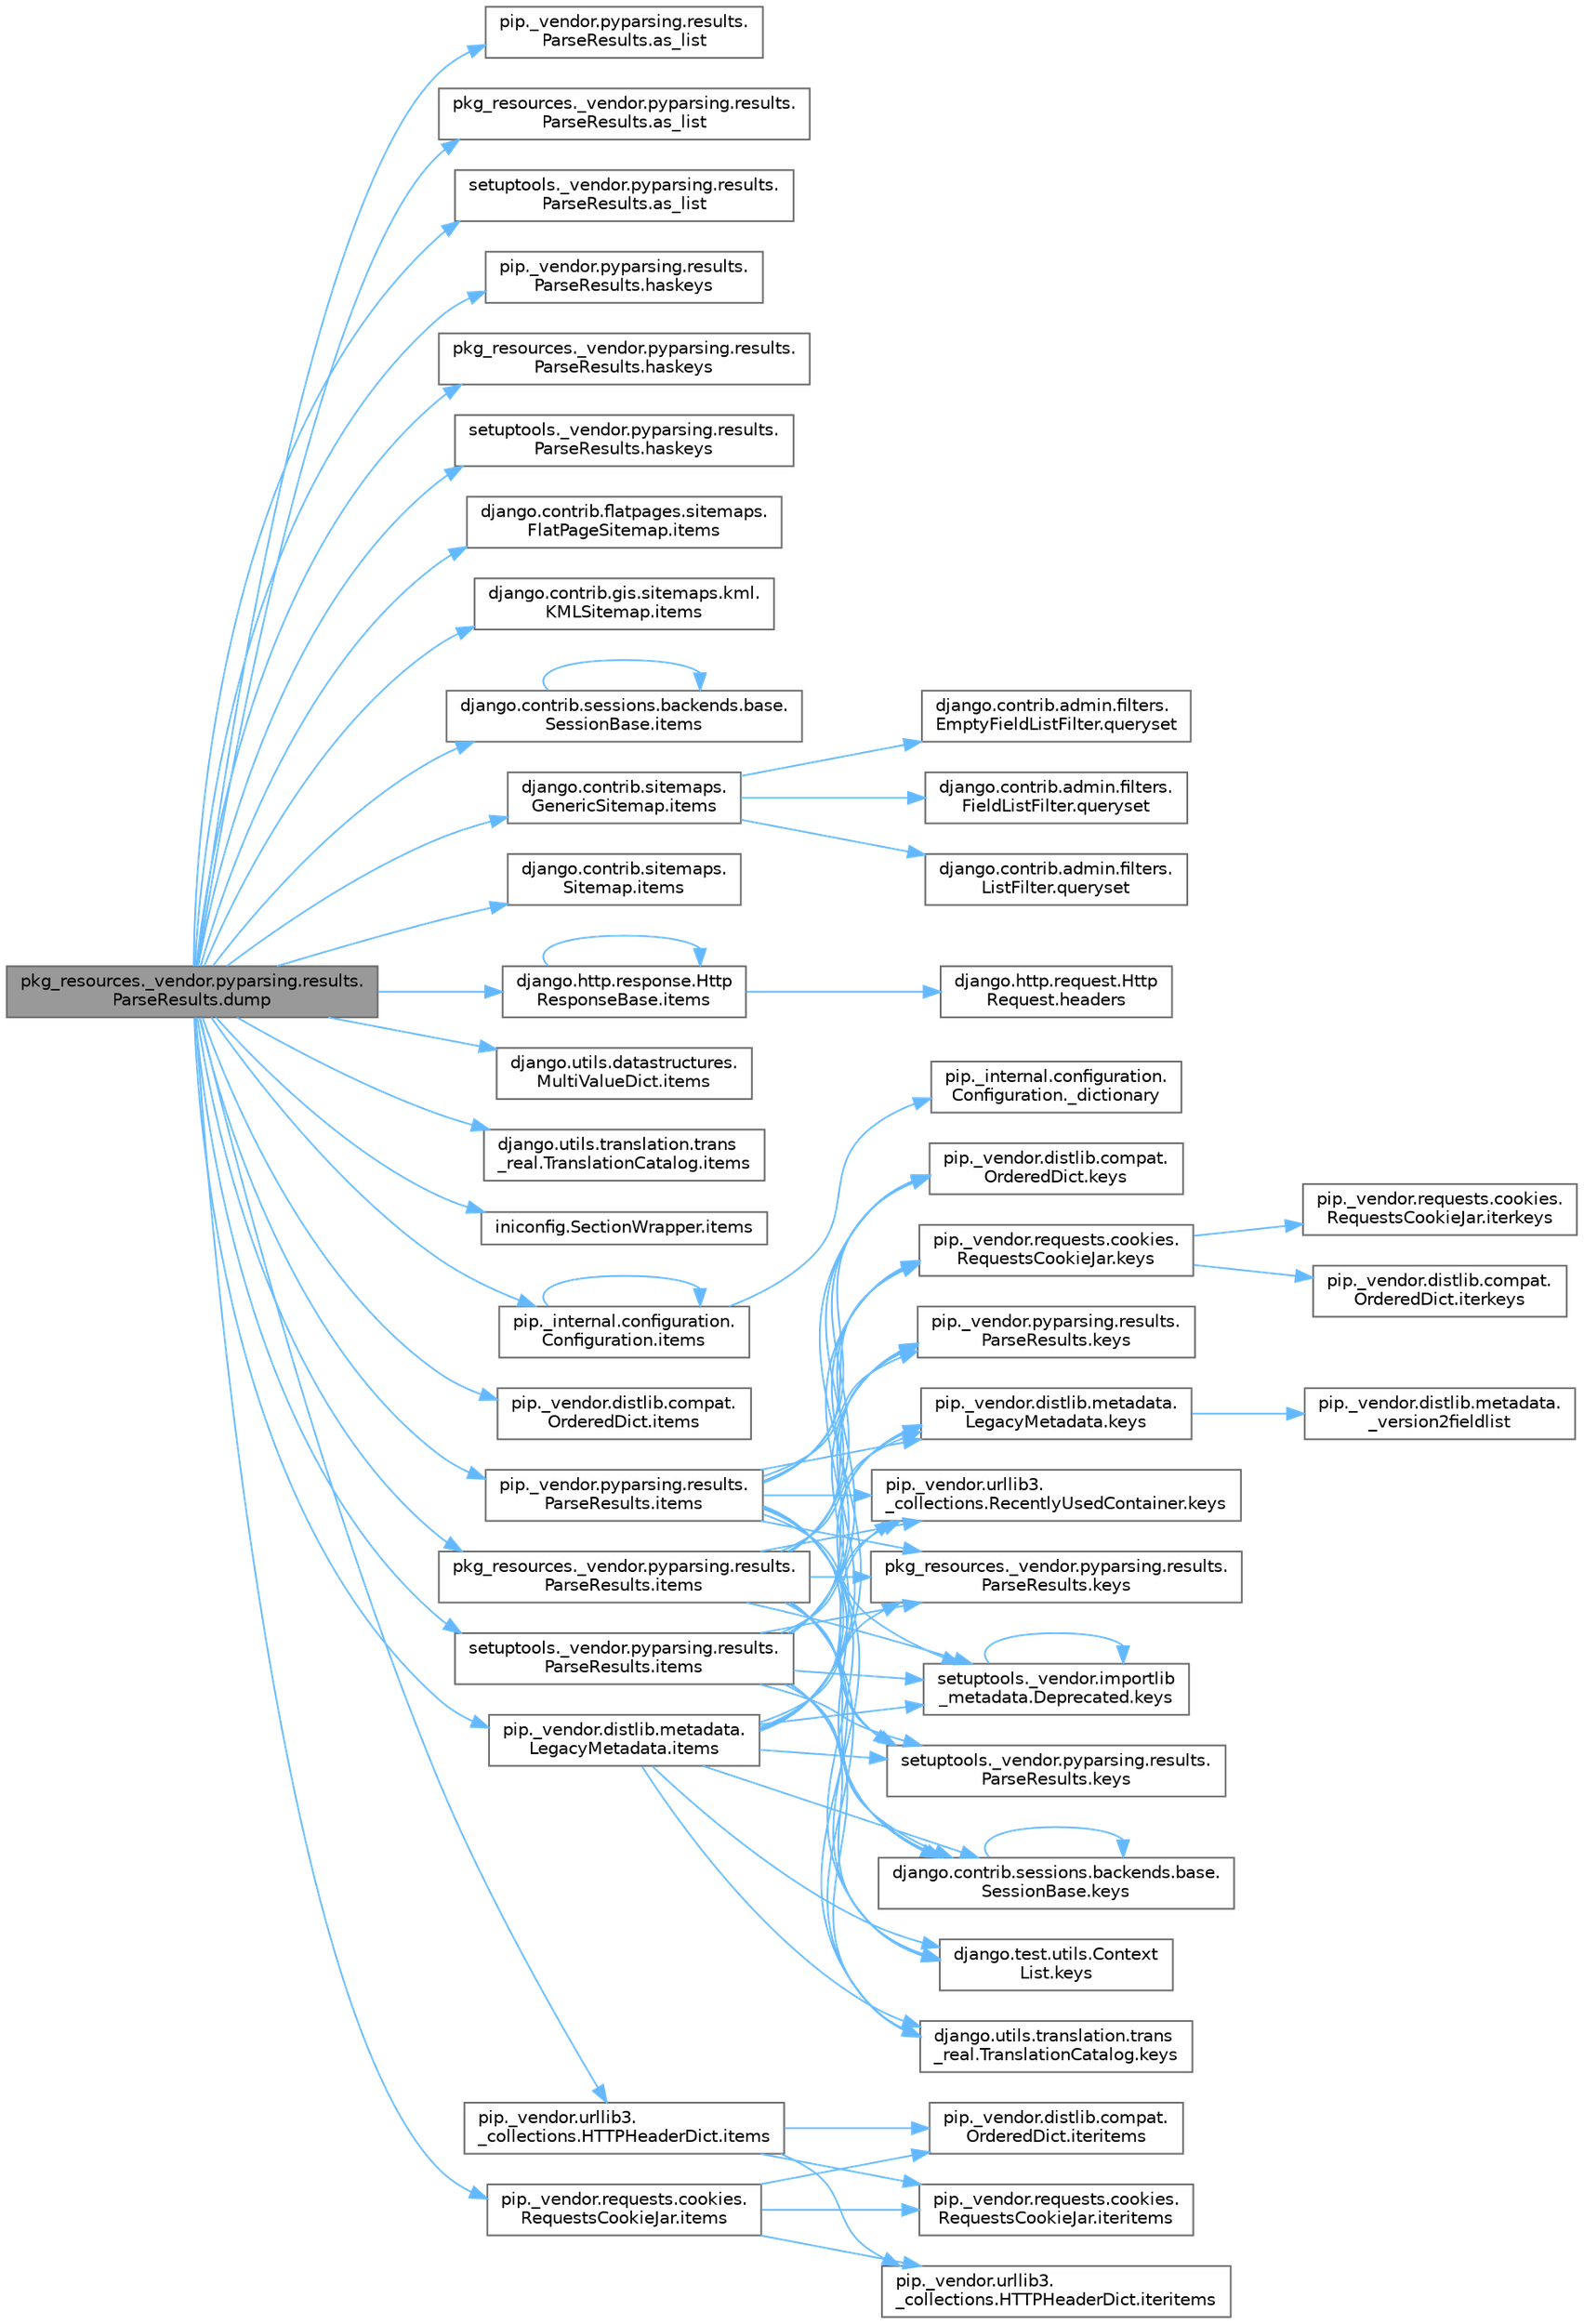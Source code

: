 digraph "pkg_resources._vendor.pyparsing.results.ParseResults.dump"
{
 // LATEX_PDF_SIZE
  bgcolor="transparent";
  edge [fontname=Helvetica,fontsize=10,labelfontname=Helvetica,labelfontsize=10];
  node [fontname=Helvetica,fontsize=10,shape=box,height=0.2,width=0.4];
  rankdir="LR";
  Node1 [id="Node000001",label="pkg_resources._vendor.pyparsing.results.\lParseResults.dump",height=0.2,width=0.4,color="gray40", fillcolor="grey60", style="filled", fontcolor="black",tooltip=" "];
  Node1 -> Node2 [id="edge1_Node000001_Node000002",color="steelblue1",style="solid",tooltip=" "];
  Node2 [id="Node000002",label="pip._vendor.pyparsing.results.\lParseResults.as_list",height=0.2,width=0.4,color="grey40", fillcolor="white", style="filled",URL="$classpip_1_1__vendor_1_1pyparsing_1_1results_1_1_parse_results.html#a9a5ee7b050feda5b53f8ca471314ed6a",tooltip=" "];
  Node1 -> Node3 [id="edge2_Node000001_Node000003",color="steelblue1",style="solid",tooltip=" "];
  Node3 [id="Node000003",label="pkg_resources._vendor.pyparsing.results.\lParseResults.as_list",height=0.2,width=0.4,color="grey40", fillcolor="white", style="filled",URL="$classpkg__resources_1_1__vendor_1_1pyparsing_1_1results_1_1_parse_results.html#a6fbdef75e4d37d1a9962c6e25a213052",tooltip=" "];
  Node1 -> Node4 [id="edge3_Node000001_Node000004",color="steelblue1",style="solid",tooltip=" "];
  Node4 [id="Node000004",label="setuptools._vendor.pyparsing.results.\lParseResults.as_list",height=0.2,width=0.4,color="grey40", fillcolor="white", style="filled",URL="$classsetuptools_1_1__vendor_1_1pyparsing_1_1results_1_1_parse_results.html#a83806a6b996f0a500cd04d11bfcec355",tooltip=" "];
  Node1 -> Node5 [id="edge4_Node000001_Node000005",color="steelblue1",style="solid",tooltip=" "];
  Node5 [id="Node000005",label="pip._vendor.pyparsing.results.\lParseResults.haskeys",height=0.2,width=0.4,color="grey40", fillcolor="white", style="filled",URL="$classpip_1_1__vendor_1_1pyparsing_1_1results_1_1_parse_results.html#a77459b29946a423a9e3602388a7bd28f",tooltip=" "];
  Node1 -> Node6 [id="edge5_Node000001_Node000006",color="steelblue1",style="solid",tooltip=" "];
  Node6 [id="Node000006",label="pkg_resources._vendor.pyparsing.results.\lParseResults.haskeys",height=0.2,width=0.4,color="grey40", fillcolor="white", style="filled",URL="$classpkg__resources_1_1__vendor_1_1pyparsing_1_1results_1_1_parse_results.html#ada00e07483d40382416f559c5f646e39",tooltip=" "];
  Node1 -> Node7 [id="edge6_Node000001_Node000007",color="steelblue1",style="solid",tooltip=" "];
  Node7 [id="Node000007",label="setuptools._vendor.pyparsing.results.\lParseResults.haskeys",height=0.2,width=0.4,color="grey40", fillcolor="white", style="filled",URL="$classsetuptools_1_1__vendor_1_1pyparsing_1_1results_1_1_parse_results.html#a54d6b6dea521f23442415f6202e7fc8b",tooltip=" "];
  Node1 -> Node8 [id="edge7_Node000001_Node000008",color="steelblue1",style="solid",tooltip=" "];
  Node8 [id="Node000008",label="django.contrib.flatpages.sitemaps.\lFlatPageSitemap.items",height=0.2,width=0.4,color="grey40", fillcolor="white", style="filled",URL="$classdjango_1_1contrib_1_1flatpages_1_1sitemaps_1_1_flat_page_sitemap.html#a890b7d4b4f929ef87f6d05480ba15371",tooltip=" "];
  Node1 -> Node9 [id="edge8_Node000001_Node000009",color="steelblue1",style="solid",tooltip=" "];
  Node9 [id="Node000009",label="django.contrib.gis.sitemaps.kml.\lKMLSitemap.items",height=0.2,width=0.4,color="grey40", fillcolor="white", style="filled",URL="$classdjango_1_1contrib_1_1gis_1_1sitemaps_1_1kml_1_1_k_m_l_sitemap.html#a4f5e2cd721534203192a6c8d63fe2554",tooltip=" "];
  Node1 -> Node10 [id="edge9_Node000001_Node000010",color="steelblue1",style="solid",tooltip=" "];
  Node10 [id="Node000010",label="django.contrib.sessions.backends.base.\lSessionBase.items",height=0.2,width=0.4,color="grey40", fillcolor="white", style="filled",URL="$classdjango_1_1contrib_1_1sessions_1_1backends_1_1base_1_1_session_base.html#acf159b32cdfee213dfdf00a0e70dd535",tooltip=" "];
  Node10 -> Node10 [id="edge10_Node000010_Node000010",color="steelblue1",style="solid",tooltip=" "];
  Node1 -> Node11 [id="edge11_Node000001_Node000011",color="steelblue1",style="solid",tooltip=" "];
  Node11 [id="Node000011",label="django.contrib.sitemaps.\lGenericSitemap.items",height=0.2,width=0.4,color="grey40", fillcolor="white", style="filled",URL="$classdjango_1_1contrib_1_1sitemaps_1_1_generic_sitemap.html#aa9a783f805f1e9a27a75a4eee86e1837",tooltip=" "];
  Node11 -> Node12 [id="edge12_Node000011_Node000012",color="steelblue1",style="solid",tooltip=" "];
  Node12 [id="Node000012",label="django.contrib.admin.filters.\lEmptyFieldListFilter.queryset",height=0.2,width=0.4,color="grey40", fillcolor="white", style="filled",URL="$classdjango_1_1contrib_1_1admin_1_1filters_1_1_empty_field_list_filter.html#a7c601d9b32bad0920a6af219ea1ac733",tooltip=" "];
  Node11 -> Node13 [id="edge13_Node000011_Node000013",color="steelblue1",style="solid",tooltip=" "];
  Node13 [id="Node000013",label="django.contrib.admin.filters.\lFieldListFilter.queryset",height=0.2,width=0.4,color="grey40", fillcolor="white", style="filled",URL="$classdjango_1_1contrib_1_1admin_1_1filters_1_1_field_list_filter.html#a3a783bd1289c7321391afc78436b07d4",tooltip=" "];
  Node11 -> Node14 [id="edge14_Node000011_Node000014",color="steelblue1",style="solid",tooltip=" "];
  Node14 [id="Node000014",label="django.contrib.admin.filters.\lListFilter.queryset",height=0.2,width=0.4,color="grey40", fillcolor="white", style="filled",URL="$classdjango_1_1contrib_1_1admin_1_1filters_1_1_list_filter.html#a50eb27880299b5cb090c7c0e8820f8e3",tooltip=" "];
  Node1 -> Node15 [id="edge15_Node000001_Node000015",color="steelblue1",style="solid",tooltip=" "];
  Node15 [id="Node000015",label="django.contrib.sitemaps.\lSitemap.items",height=0.2,width=0.4,color="grey40", fillcolor="white", style="filled",URL="$classdjango_1_1contrib_1_1sitemaps_1_1_sitemap.html#add1d5d44e1dc9ae7255026663813e50d",tooltip=" "];
  Node1 -> Node16 [id="edge16_Node000001_Node000016",color="steelblue1",style="solid",tooltip=" "];
  Node16 [id="Node000016",label="django.http.response.Http\lResponseBase.items",height=0.2,width=0.4,color="grey40", fillcolor="white", style="filled",URL="$classdjango_1_1http_1_1response_1_1_http_response_base.html#a95bb80f66df3dbc32cfa6fc2b1cccb1e",tooltip=" "];
  Node16 -> Node17 [id="edge17_Node000016_Node000017",color="steelblue1",style="solid",tooltip=" "];
  Node17 [id="Node000017",label="django.http.request.Http\lRequest.headers",height=0.2,width=0.4,color="grey40", fillcolor="white", style="filled",URL="$classdjango_1_1http_1_1request_1_1_http_request.html#a757d86c06e163aa94180817723ce1b9c",tooltip=" "];
  Node16 -> Node16 [id="edge18_Node000016_Node000016",color="steelblue1",style="solid",tooltip=" "];
  Node1 -> Node18 [id="edge19_Node000001_Node000018",color="steelblue1",style="solid",tooltip=" "];
  Node18 [id="Node000018",label="django.utils.datastructures.\lMultiValueDict.items",height=0.2,width=0.4,color="grey40", fillcolor="white", style="filled",URL="$classdjango_1_1utils_1_1datastructures_1_1_multi_value_dict.html#a542cdaf97ce424d16cb5b66679ef978b",tooltip=" "];
  Node1 -> Node19 [id="edge20_Node000001_Node000019",color="steelblue1",style="solid",tooltip=" "];
  Node19 [id="Node000019",label="django.utils.translation.trans\l_real.TranslationCatalog.items",height=0.2,width=0.4,color="grey40", fillcolor="white", style="filled",URL="$classdjango_1_1utils_1_1translation_1_1trans__real_1_1_translation_catalog.html#aeada2e944125b43e093532d0e6d09d97",tooltip=" "];
  Node1 -> Node20 [id="edge21_Node000001_Node000020",color="steelblue1",style="solid",tooltip=" "];
  Node20 [id="Node000020",label="iniconfig.SectionWrapper.items",height=0.2,width=0.4,color="grey40", fillcolor="white", style="filled",URL="$classiniconfig_1_1_section_wrapper.html#a0c314cad6635801062ee873f5e8b2e88",tooltip=" "];
  Node1 -> Node21 [id="edge22_Node000001_Node000021",color="steelblue1",style="solid",tooltip=" "];
  Node21 [id="Node000021",label="pip._internal.configuration.\lConfiguration.items",height=0.2,width=0.4,color="grey40", fillcolor="white", style="filled",URL="$classpip_1_1__internal_1_1configuration_1_1_configuration.html#ace540ce945424c524f4c02a44f9d5e6e",tooltip=" "];
  Node21 -> Node22 [id="edge23_Node000021_Node000022",color="steelblue1",style="solid",tooltip=" "];
  Node22 [id="Node000022",label="pip._internal.configuration.\lConfiguration._dictionary",height=0.2,width=0.4,color="grey40", fillcolor="white", style="filled",URL="$classpip_1_1__internal_1_1configuration_1_1_configuration.html#a65dbeac28d39e334bd0e117e56643f6b",tooltip=" "];
  Node21 -> Node21 [id="edge24_Node000021_Node000021",color="steelblue1",style="solid",tooltip=" "];
  Node1 -> Node23 [id="edge25_Node000001_Node000023",color="steelblue1",style="solid",tooltip=" "];
  Node23 [id="Node000023",label="pip._vendor.distlib.compat.\lOrderedDict.items",height=0.2,width=0.4,color="grey40", fillcolor="white", style="filled",URL="$classpip_1_1__vendor_1_1distlib_1_1compat_1_1_ordered_dict.html#a85d94b549ae373a65330ca992ea2b7dc",tooltip=" "];
  Node1 -> Node24 [id="edge26_Node000001_Node000024",color="steelblue1",style="solid",tooltip=" "];
  Node24 [id="Node000024",label="pip._vendor.distlib.metadata.\lLegacyMetadata.items",height=0.2,width=0.4,color="grey40", fillcolor="white", style="filled",URL="$classpip_1_1__vendor_1_1distlib_1_1metadata_1_1_legacy_metadata.html#a6030de0ed3711666a377c01d930e678d",tooltip=" "];
  Node24 -> Node25 [id="edge27_Node000024_Node000025",color="steelblue1",style="solid",tooltip=" "];
  Node25 [id="Node000025",label="django.contrib.sessions.backends.base.\lSessionBase.keys",height=0.2,width=0.4,color="grey40", fillcolor="white", style="filled",URL="$classdjango_1_1contrib_1_1sessions_1_1backends_1_1base_1_1_session_base.html#a81285a01cc6e6305ffbf907cf45d58c4",tooltip=" "];
  Node25 -> Node25 [id="edge28_Node000025_Node000025",color="steelblue1",style="solid",tooltip=" "];
  Node24 -> Node26 [id="edge29_Node000024_Node000026",color="steelblue1",style="solid",tooltip=" "];
  Node26 [id="Node000026",label="django.test.utils.Context\lList.keys",height=0.2,width=0.4,color="grey40", fillcolor="white", style="filled",URL="$classdjango_1_1test_1_1utils_1_1_context_list.html#aeb9015b80a69c28112a29af3663d74a6",tooltip=" "];
  Node24 -> Node27 [id="edge30_Node000024_Node000027",color="steelblue1",style="solid",tooltip=" "];
  Node27 [id="Node000027",label="django.utils.translation.trans\l_real.TranslationCatalog.keys",height=0.2,width=0.4,color="grey40", fillcolor="white", style="filled",URL="$classdjango_1_1utils_1_1translation_1_1trans__real_1_1_translation_catalog.html#ae8eb4fa01587390a4f0ee88e70f36e60",tooltip=" "];
  Node24 -> Node28 [id="edge31_Node000024_Node000028",color="steelblue1",style="solid",tooltip=" "];
  Node28 [id="Node000028",label="pip._vendor.distlib.compat.\lOrderedDict.keys",height=0.2,width=0.4,color="grey40", fillcolor="white", style="filled",URL="$classpip_1_1__vendor_1_1distlib_1_1compat_1_1_ordered_dict.html#a4ad67e3678d5ac815a9af79ac9b0ded2",tooltip=" "];
  Node24 -> Node29 [id="edge32_Node000024_Node000029",color="steelblue1",style="solid",tooltip=" "];
  Node29 [id="Node000029",label="pip._vendor.distlib.metadata.\lLegacyMetadata.keys",height=0.2,width=0.4,color="grey40", fillcolor="white", style="filled",URL="$classpip_1_1__vendor_1_1distlib_1_1metadata_1_1_legacy_metadata.html#a727d18f42cb38f36ec39292b55b981d1",tooltip=" "];
  Node29 -> Node30 [id="edge33_Node000029_Node000030",color="steelblue1",style="solid",tooltip=" "];
  Node30 [id="Node000030",label="pip._vendor.distlib.metadata.\l_version2fieldlist",height=0.2,width=0.4,color="grey40", fillcolor="white", style="filled",URL="$namespacepip_1_1__vendor_1_1distlib_1_1metadata.html#a223dc26f9a9015742c33c273531cfa67",tooltip=" "];
  Node24 -> Node31 [id="edge34_Node000024_Node000031",color="steelblue1",style="solid",tooltip=" "];
  Node31 [id="Node000031",label="pip._vendor.pyparsing.results.\lParseResults.keys",height=0.2,width=0.4,color="grey40", fillcolor="white", style="filled",URL="$classpip_1_1__vendor_1_1pyparsing_1_1results_1_1_parse_results.html#a73395b469fb80bb48afc30307380f851",tooltip=" "];
  Node24 -> Node32 [id="edge35_Node000024_Node000032",color="steelblue1",style="solid",tooltip=" "];
  Node32 [id="Node000032",label="pip._vendor.requests.cookies.\lRequestsCookieJar.keys",height=0.2,width=0.4,color="grey40", fillcolor="white", style="filled",URL="$classpip_1_1__vendor_1_1requests_1_1cookies_1_1_requests_cookie_jar.html#ab2052ba1fb438495bdfc767eb616452b",tooltip=" "];
  Node32 -> Node33 [id="edge36_Node000032_Node000033",color="steelblue1",style="solid",tooltip=" "];
  Node33 [id="Node000033",label="pip._vendor.distlib.compat.\lOrderedDict.iterkeys",height=0.2,width=0.4,color="grey40", fillcolor="white", style="filled",URL="$classpip_1_1__vendor_1_1distlib_1_1compat_1_1_ordered_dict.html#a555bb13525fd28655cc6d933f25be6d3",tooltip=" "];
  Node32 -> Node34 [id="edge37_Node000032_Node000034",color="steelblue1",style="solid",tooltip=" "];
  Node34 [id="Node000034",label="pip._vendor.requests.cookies.\lRequestsCookieJar.iterkeys",height=0.2,width=0.4,color="grey40", fillcolor="white", style="filled",URL="$classpip_1_1__vendor_1_1requests_1_1cookies_1_1_requests_cookie_jar.html#ae3cc8d72dd6538b05fadca9cd2287b45",tooltip=" "];
  Node24 -> Node35 [id="edge38_Node000024_Node000035",color="steelblue1",style="solid",tooltip=" "];
  Node35 [id="Node000035",label="pip._vendor.urllib3.\l_collections.RecentlyUsedContainer.keys",height=0.2,width=0.4,color="grey40", fillcolor="white", style="filled",URL="$classpip_1_1__vendor_1_1urllib3_1_1__collections_1_1_recently_used_container.html#aa3fc6e046177eec0e2f36b3359ea36be",tooltip=" "];
  Node24 -> Node36 [id="edge39_Node000024_Node000036",color="steelblue1",style="solid",tooltip=" "];
  Node36 [id="Node000036",label="pkg_resources._vendor.pyparsing.results.\lParseResults.keys",height=0.2,width=0.4,color="grey40", fillcolor="white", style="filled",URL="$classpkg__resources_1_1__vendor_1_1pyparsing_1_1results_1_1_parse_results.html#a7982d9227b52dad0bf964c9fbf1339a2",tooltip=" "];
  Node24 -> Node37 [id="edge40_Node000024_Node000037",color="steelblue1",style="solid",tooltip=" "];
  Node37 [id="Node000037",label="setuptools._vendor.importlib\l_metadata.Deprecated.keys",height=0.2,width=0.4,color="grey40", fillcolor="white", style="filled",URL="$classsetuptools_1_1__vendor_1_1importlib__metadata_1_1_deprecated.html#adc394a75769667dd1adde7c468015a11",tooltip=" "];
  Node37 -> Node37 [id="edge41_Node000037_Node000037",color="steelblue1",style="solid",tooltip=" "];
  Node24 -> Node38 [id="edge42_Node000024_Node000038",color="steelblue1",style="solid",tooltip=" "];
  Node38 [id="Node000038",label="setuptools._vendor.pyparsing.results.\lParseResults.keys",height=0.2,width=0.4,color="grey40", fillcolor="white", style="filled",URL="$classsetuptools_1_1__vendor_1_1pyparsing_1_1results_1_1_parse_results.html#a9014f697181c5d12a8cfe6bdb99b81a9",tooltip=" "];
  Node1 -> Node39 [id="edge43_Node000001_Node000039",color="steelblue1",style="solid",tooltip=" "];
  Node39 [id="Node000039",label="pip._vendor.pyparsing.results.\lParseResults.items",height=0.2,width=0.4,color="grey40", fillcolor="white", style="filled",URL="$classpip_1_1__vendor_1_1pyparsing_1_1results_1_1_parse_results.html#a9c7519fa02524192b529a128b208be2e",tooltip=" "];
  Node39 -> Node25 [id="edge44_Node000039_Node000025",color="steelblue1",style="solid",tooltip=" "];
  Node39 -> Node26 [id="edge45_Node000039_Node000026",color="steelblue1",style="solid",tooltip=" "];
  Node39 -> Node27 [id="edge46_Node000039_Node000027",color="steelblue1",style="solid",tooltip=" "];
  Node39 -> Node28 [id="edge47_Node000039_Node000028",color="steelblue1",style="solid",tooltip=" "];
  Node39 -> Node29 [id="edge48_Node000039_Node000029",color="steelblue1",style="solid",tooltip=" "];
  Node39 -> Node31 [id="edge49_Node000039_Node000031",color="steelblue1",style="solid",tooltip=" "];
  Node39 -> Node32 [id="edge50_Node000039_Node000032",color="steelblue1",style="solid",tooltip=" "];
  Node39 -> Node35 [id="edge51_Node000039_Node000035",color="steelblue1",style="solid",tooltip=" "];
  Node39 -> Node36 [id="edge52_Node000039_Node000036",color="steelblue1",style="solid",tooltip=" "];
  Node39 -> Node37 [id="edge53_Node000039_Node000037",color="steelblue1",style="solid",tooltip=" "];
  Node39 -> Node38 [id="edge54_Node000039_Node000038",color="steelblue1",style="solid",tooltip=" "];
  Node1 -> Node40 [id="edge55_Node000001_Node000040",color="steelblue1",style="solid",tooltip=" "];
  Node40 [id="Node000040",label="pip._vendor.requests.cookies.\lRequestsCookieJar.items",height=0.2,width=0.4,color="grey40", fillcolor="white", style="filled",URL="$classpip_1_1__vendor_1_1requests_1_1cookies_1_1_requests_cookie_jar.html#a356c29fffafbd9a47c52ad3af1d194af",tooltip=" "];
  Node40 -> Node41 [id="edge56_Node000040_Node000041",color="steelblue1",style="solid",tooltip=" "];
  Node41 [id="Node000041",label="pip._vendor.distlib.compat.\lOrderedDict.iteritems",height=0.2,width=0.4,color="grey40", fillcolor="white", style="filled",URL="$classpip_1_1__vendor_1_1distlib_1_1compat_1_1_ordered_dict.html#a49a152596a7e7e1c91c92b03dd234b46",tooltip=" "];
  Node40 -> Node42 [id="edge57_Node000040_Node000042",color="steelblue1",style="solid",tooltip=" "];
  Node42 [id="Node000042",label="pip._vendor.requests.cookies.\lRequestsCookieJar.iteritems",height=0.2,width=0.4,color="grey40", fillcolor="white", style="filled",URL="$classpip_1_1__vendor_1_1requests_1_1cookies_1_1_requests_cookie_jar.html#a3c3a584e7add5f059683a2b65adf26cf",tooltip=" "];
  Node40 -> Node43 [id="edge58_Node000040_Node000043",color="steelblue1",style="solid",tooltip=" "];
  Node43 [id="Node000043",label="pip._vendor.urllib3.\l_collections.HTTPHeaderDict.iteritems",height=0.2,width=0.4,color="grey40", fillcolor="white", style="filled",URL="$classpip_1_1__vendor_1_1urllib3_1_1__collections_1_1_h_t_t_p_header_dict.html#a8aac0eaad0ce96ceaaa1e747b7b962a5",tooltip=" "];
  Node1 -> Node44 [id="edge59_Node000001_Node000044",color="steelblue1",style="solid",tooltip=" "];
  Node44 [id="Node000044",label="pip._vendor.urllib3.\l_collections.HTTPHeaderDict.items",height=0.2,width=0.4,color="grey40", fillcolor="white", style="filled",URL="$classpip_1_1__vendor_1_1urllib3_1_1__collections_1_1_h_t_t_p_header_dict.html#acb0e7a7f0feffd0e15ebff4dc9275eb8",tooltip=" "];
  Node44 -> Node41 [id="edge60_Node000044_Node000041",color="steelblue1",style="solid",tooltip=" "];
  Node44 -> Node42 [id="edge61_Node000044_Node000042",color="steelblue1",style="solid",tooltip=" "];
  Node44 -> Node43 [id="edge62_Node000044_Node000043",color="steelblue1",style="solid",tooltip=" "];
  Node1 -> Node45 [id="edge63_Node000001_Node000045",color="steelblue1",style="solid",tooltip=" "];
  Node45 [id="Node000045",label="pkg_resources._vendor.pyparsing.results.\lParseResults.items",height=0.2,width=0.4,color="grey40", fillcolor="white", style="filled",URL="$classpkg__resources_1_1__vendor_1_1pyparsing_1_1results_1_1_parse_results.html#a2b101cc8f2dfba49f44ad18bca57a38d",tooltip=" "];
  Node45 -> Node25 [id="edge64_Node000045_Node000025",color="steelblue1",style="solid",tooltip=" "];
  Node45 -> Node26 [id="edge65_Node000045_Node000026",color="steelblue1",style="solid",tooltip=" "];
  Node45 -> Node27 [id="edge66_Node000045_Node000027",color="steelblue1",style="solid",tooltip=" "];
  Node45 -> Node28 [id="edge67_Node000045_Node000028",color="steelblue1",style="solid",tooltip=" "];
  Node45 -> Node29 [id="edge68_Node000045_Node000029",color="steelblue1",style="solid",tooltip=" "];
  Node45 -> Node31 [id="edge69_Node000045_Node000031",color="steelblue1",style="solid",tooltip=" "];
  Node45 -> Node32 [id="edge70_Node000045_Node000032",color="steelblue1",style="solid",tooltip=" "];
  Node45 -> Node35 [id="edge71_Node000045_Node000035",color="steelblue1",style="solid",tooltip=" "];
  Node45 -> Node36 [id="edge72_Node000045_Node000036",color="steelblue1",style="solid",tooltip=" "];
  Node45 -> Node37 [id="edge73_Node000045_Node000037",color="steelblue1",style="solid",tooltip=" "];
  Node45 -> Node38 [id="edge74_Node000045_Node000038",color="steelblue1",style="solid",tooltip=" "];
  Node1 -> Node46 [id="edge75_Node000001_Node000046",color="steelblue1",style="solid",tooltip=" "];
  Node46 [id="Node000046",label="setuptools._vendor.pyparsing.results.\lParseResults.items",height=0.2,width=0.4,color="grey40", fillcolor="white", style="filled",URL="$classsetuptools_1_1__vendor_1_1pyparsing_1_1results_1_1_parse_results.html#a30d259592837cf08320bf96e1ca3e77a",tooltip=" "];
  Node46 -> Node25 [id="edge76_Node000046_Node000025",color="steelblue1",style="solid",tooltip=" "];
  Node46 -> Node26 [id="edge77_Node000046_Node000026",color="steelblue1",style="solid",tooltip=" "];
  Node46 -> Node27 [id="edge78_Node000046_Node000027",color="steelblue1",style="solid",tooltip=" "];
  Node46 -> Node28 [id="edge79_Node000046_Node000028",color="steelblue1",style="solid",tooltip=" "];
  Node46 -> Node29 [id="edge80_Node000046_Node000029",color="steelblue1",style="solid",tooltip=" "];
  Node46 -> Node31 [id="edge81_Node000046_Node000031",color="steelblue1",style="solid",tooltip=" "];
  Node46 -> Node32 [id="edge82_Node000046_Node000032",color="steelblue1",style="solid",tooltip=" "];
  Node46 -> Node35 [id="edge83_Node000046_Node000035",color="steelblue1",style="solid",tooltip=" "];
  Node46 -> Node36 [id="edge84_Node000046_Node000036",color="steelblue1",style="solid",tooltip=" "];
  Node46 -> Node37 [id="edge85_Node000046_Node000037",color="steelblue1",style="solid",tooltip=" "];
  Node46 -> Node38 [id="edge86_Node000046_Node000038",color="steelblue1",style="solid",tooltip=" "];
}
